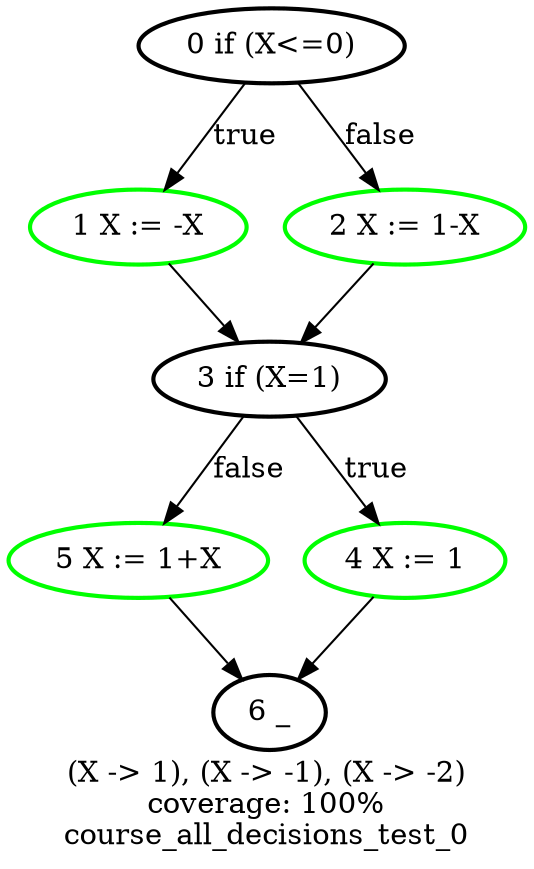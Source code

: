 digraph course_all_decisions_test_0 {
	label = "(X -> 1), (X -> -1), (X -> -2)
coverage: 100%
course_all_decisions_test_0"
	"5 X := 1+X" [color = green, style = bold]
	"1 X := -X" -> "3 if (X=1)"
	"2 X := 1-X" -> "3 if (X=1)"
	"4 X := 1" -> "6 _"
	"1 X := -X" [color = green, style = bold]
	"4 X := 1" [color = green, style = bold]
	"3 if (X=1)" [style = bold]
	"6 _" [style = bold]
	"3 if (X=1)" -> "5 X := 1+X" [label = false]
	"0 if (X<=0)" -> "1 X := -X" [label = true]
	"2 X := 1-X" [color = green, style = bold]
	"5 X := 1+X" -> "6 _"
	"0 if (X<=0)" [style = bold]
	"0 if (X<=0)" -> "2 X := 1-X" [label = false]
	"3 if (X=1)" -> "4 X := 1" [label = true]
}